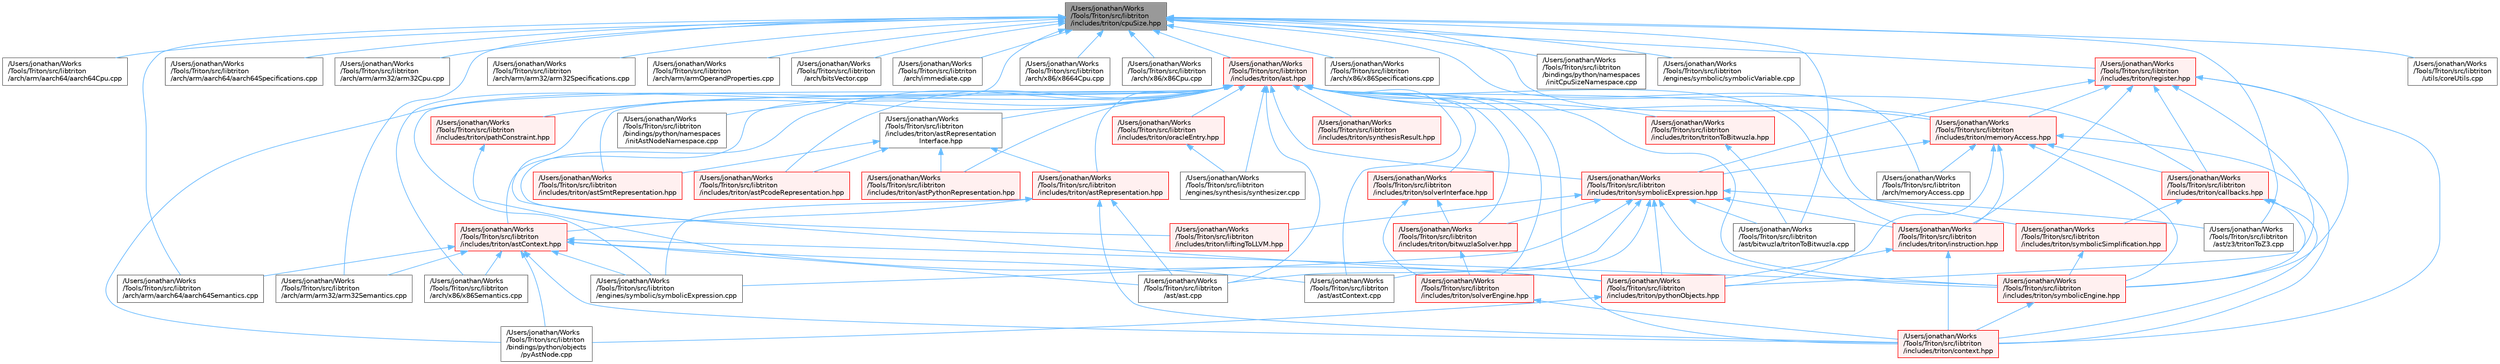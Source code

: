 digraph "/Users/jonathan/Works/Tools/Triton/src/libtriton/includes/triton/cpuSize.hpp"
{
 // LATEX_PDF_SIZE
  bgcolor="transparent";
  edge [fontname=Helvetica,fontsize=10,labelfontname=Helvetica,labelfontsize=10];
  node [fontname=Helvetica,fontsize=10,shape=box,height=0.2,width=0.4];
  Node1 [label="/Users/jonathan/Works\l/Tools/Triton/src/libtriton\l/includes/triton/cpuSize.hpp",height=0.2,width=0.4,color="gray40", fillcolor="grey60", style="filled", fontcolor="black",tooltip=" "];
  Node1 -> Node2 [dir="back",color="steelblue1",style="solid"];
  Node2 [label="/Users/jonathan/Works\l/Tools/Triton/src/libtriton\l/arch/arm/aarch64/aarch64Cpu.cpp",height=0.2,width=0.4,color="grey40", fillcolor="white", style="filled",URL="$aarch64Cpu_8cpp.html",tooltip=" "];
  Node1 -> Node3 [dir="back",color="steelblue1",style="solid"];
  Node3 [label="/Users/jonathan/Works\l/Tools/Triton/src/libtriton\l/arch/arm/aarch64/aarch64Semantics.cpp",height=0.2,width=0.4,color="grey40", fillcolor="white", style="filled",URL="$aarch64Semantics_8cpp.html",tooltip=" "];
  Node1 -> Node4 [dir="back",color="steelblue1",style="solid"];
  Node4 [label="/Users/jonathan/Works\l/Tools/Triton/src/libtriton\l/arch/arm/aarch64/aarch64Specifications.cpp",height=0.2,width=0.4,color="grey40", fillcolor="white", style="filled",URL="$aarch64Specifications_8cpp.html",tooltip=" "];
  Node1 -> Node5 [dir="back",color="steelblue1",style="solid"];
  Node5 [label="/Users/jonathan/Works\l/Tools/Triton/src/libtriton\l/arch/arm/arm32/arm32Cpu.cpp",height=0.2,width=0.4,color="grey40", fillcolor="white", style="filled",URL="$arm32Cpu_8cpp.html",tooltip=" "];
  Node1 -> Node6 [dir="back",color="steelblue1",style="solid"];
  Node6 [label="/Users/jonathan/Works\l/Tools/Triton/src/libtriton\l/arch/arm/arm32/arm32Semantics.cpp",height=0.2,width=0.4,color="grey40", fillcolor="white", style="filled",URL="$arm32Semantics_8cpp.html",tooltip=" "];
  Node1 -> Node7 [dir="back",color="steelblue1",style="solid"];
  Node7 [label="/Users/jonathan/Works\l/Tools/Triton/src/libtriton\l/arch/arm/arm32/arm32Specifications.cpp",height=0.2,width=0.4,color="grey40", fillcolor="white", style="filled",URL="$arm32Specifications_8cpp.html",tooltip=" "];
  Node1 -> Node8 [dir="back",color="steelblue1",style="solid"];
  Node8 [label="/Users/jonathan/Works\l/Tools/Triton/src/libtriton\l/arch/arm/armOperandProperties.cpp",height=0.2,width=0.4,color="grey40", fillcolor="white", style="filled",URL="$armOperandProperties_8cpp.html",tooltip=" "];
  Node1 -> Node9 [dir="back",color="steelblue1",style="solid"];
  Node9 [label="/Users/jonathan/Works\l/Tools/Triton/src/libtriton\l/arch/bitsVector.cpp",height=0.2,width=0.4,color="grey40", fillcolor="white", style="filled",URL="$bitsVector_8cpp.html",tooltip=" "];
  Node1 -> Node10 [dir="back",color="steelblue1",style="solid"];
  Node10 [label="/Users/jonathan/Works\l/Tools/Triton/src/libtriton\l/arch/immediate.cpp",height=0.2,width=0.4,color="grey40", fillcolor="white", style="filled",URL="$immediate_8cpp.html",tooltip=" "];
  Node1 -> Node11 [dir="back",color="steelblue1",style="solid"];
  Node11 [label="/Users/jonathan/Works\l/Tools/Triton/src/libtriton\l/arch/memoryAccess.cpp",height=0.2,width=0.4,color="grey40", fillcolor="white", style="filled",URL="$memoryAccess_8cpp.html",tooltip=" "];
  Node1 -> Node12 [dir="back",color="steelblue1",style="solid"];
  Node12 [label="/Users/jonathan/Works\l/Tools/Triton/src/libtriton\l/arch/x86/x8664Cpu.cpp",height=0.2,width=0.4,color="grey40", fillcolor="white", style="filled",URL="$x8664Cpu_8cpp.html",tooltip=" "];
  Node1 -> Node13 [dir="back",color="steelblue1",style="solid"];
  Node13 [label="/Users/jonathan/Works\l/Tools/Triton/src/libtriton\l/arch/x86/x86Cpu.cpp",height=0.2,width=0.4,color="grey40", fillcolor="white", style="filled",URL="$x86Cpu_8cpp.html",tooltip=" "];
  Node1 -> Node14 [dir="back",color="steelblue1",style="solid"];
  Node14 [label="/Users/jonathan/Works\l/Tools/Triton/src/libtriton\l/arch/x86/x86Semantics.cpp",height=0.2,width=0.4,color="grey40", fillcolor="white", style="filled",URL="$x86Semantics_8cpp.html",tooltip=" "];
  Node1 -> Node15 [dir="back",color="steelblue1",style="solid"];
  Node15 [label="/Users/jonathan/Works\l/Tools/Triton/src/libtriton\l/arch/x86/x86Specifications.cpp",height=0.2,width=0.4,color="grey40", fillcolor="white", style="filled",URL="$x86Specifications_8cpp.html",tooltip=" "];
  Node1 -> Node16 [dir="back",color="steelblue1",style="solid"];
  Node16 [label="/Users/jonathan/Works\l/Tools/Triton/src/libtriton\l/ast/bitwuzla/tritonToBitwuzla.cpp",height=0.2,width=0.4,color="grey40", fillcolor="white", style="filled",URL="$tritonToBitwuzla_8cpp.html",tooltip=" "];
  Node1 -> Node17 [dir="back",color="steelblue1",style="solid"];
  Node17 [label="/Users/jonathan/Works\l/Tools/Triton/src/libtriton\l/ast/z3/tritonToZ3.cpp",height=0.2,width=0.4,color="grey40", fillcolor="white", style="filled",URL="$tritonToZ3_8cpp.html",tooltip=" "];
  Node1 -> Node18 [dir="back",color="steelblue1",style="solid"];
  Node18 [label="/Users/jonathan/Works\l/Tools/Triton/src/libtriton\l/bindings/python/namespaces\l/initCpuSizeNamespace.cpp",height=0.2,width=0.4,color="grey40", fillcolor="white", style="filled",URL="$initCpuSizeNamespace_8cpp.html",tooltip=" "];
  Node1 -> Node19 [dir="back",color="steelblue1",style="solid"];
  Node19 [label="/Users/jonathan/Works\l/Tools/Triton/src/libtriton\l/engines/symbolic/symbolicVariable.cpp",height=0.2,width=0.4,color="grey40", fillcolor="white", style="filled",URL="$symbolicVariable_8cpp.html",tooltip=" "];
  Node1 -> Node20 [dir="back",color="steelblue1",style="solid"];
  Node20 [label="/Users/jonathan/Works\l/Tools/Triton/src/libtriton\l/includes/triton/ast.hpp",height=0.2,width=0.4,color="red", fillcolor="#FFF0F0", style="filled",URL="$ast_8hpp.html",tooltip=" "];
  Node20 -> Node21 [dir="back",color="steelblue1",style="solid"];
  Node21 [label="/Users/jonathan/Works\l/Tools/Triton/src/libtriton\l/ast/ast.cpp",height=0.2,width=0.4,color="grey40", fillcolor="white", style="filled",URL="$ast_8cpp.html",tooltip=" "];
  Node20 -> Node22 [dir="back",color="steelblue1",style="solid"];
  Node22 [label="/Users/jonathan/Works\l/Tools/Triton/src/libtriton\l/ast/astContext.cpp",height=0.2,width=0.4,color="grey40", fillcolor="white", style="filled",URL="$astContext_8cpp.html",tooltip=" "];
  Node20 -> Node23 [dir="back",color="steelblue1",style="solid"];
  Node23 [label="/Users/jonathan/Works\l/Tools/Triton/src/libtriton\l/bindings/python/namespaces\l/initAstNodeNamespace.cpp",height=0.2,width=0.4,color="grey40", fillcolor="white", style="filled",URL="$initAstNodeNamespace_8cpp.html",tooltip=" "];
  Node20 -> Node24 [dir="back",color="steelblue1",style="solid"];
  Node24 [label="/Users/jonathan/Works\l/Tools/Triton/src/libtriton\l/bindings/python/objects\l/pyAstNode.cpp",height=0.2,width=0.4,color="grey40", fillcolor="white", style="filled",URL="$pyAstNode_8cpp.html",tooltip=" "];
  Node20 -> Node25 [dir="back",color="steelblue1",style="solid"];
  Node25 [label="/Users/jonathan/Works\l/Tools/Triton/src/libtriton\l/engines/symbolic/symbolicExpression.cpp",height=0.2,width=0.4,color="grey40", fillcolor="white", style="filled",URL="$symbolicExpression_8cpp.html",tooltip=" "];
  Node20 -> Node26 [dir="back",color="steelblue1",style="solid"];
  Node26 [label="/Users/jonathan/Works\l/Tools/Triton/src/libtriton\l/engines/synthesis/synthesizer.cpp",height=0.2,width=0.4,color="grey40", fillcolor="white", style="filled",URL="$synthesizer_8cpp.html",tooltip=" "];
  Node20 -> Node27 [dir="back",color="steelblue1",style="solid"];
  Node27 [label="/Users/jonathan/Works\l/Tools/Triton/src/libtriton\l/includes/triton/astContext.hpp",height=0.2,width=0.4,color="red", fillcolor="#FFF0F0", style="filled",URL="$astContext_8hpp.html",tooltip=" "];
  Node27 -> Node3 [dir="back",color="steelblue1",style="solid"];
  Node27 -> Node6 [dir="back",color="steelblue1",style="solid"];
  Node27 -> Node14 [dir="back",color="steelblue1",style="solid"];
  Node27 -> Node21 [dir="back",color="steelblue1",style="solid"];
  Node27 -> Node22 [dir="back",color="steelblue1",style="solid"];
  Node27 -> Node24 [dir="back",color="steelblue1",style="solid"];
  Node27 -> Node25 [dir="back",color="steelblue1",style="solid"];
  Node27 -> Node36 [dir="back",color="steelblue1",style="solid"];
  Node36 [label="/Users/jonathan/Works\l/Tools/Triton/src/libtriton\l/includes/triton/context.hpp",height=0.2,width=0.4,color="red", fillcolor="#FFF0F0", style="filled",URL="$context_8hpp.html",tooltip=" "];
  Node27 -> Node50 [dir="back",color="steelblue1",style="solid"];
  Node50 [label="/Users/jonathan/Works\l/Tools/Triton/src/libtriton\l/includes/triton/symbolicEngine.hpp",height=0.2,width=0.4,color="red", fillcolor="#FFF0F0", style="filled",URL="$symbolicEngine_8hpp.html",tooltip=" "];
  Node50 -> Node36 [dir="back",color="steelblue1",style="solid"];
  Node20 -> Node58 [dir="back",color="steelblue1",style="solid"];
  Node58 [label="/Users/jonathan/Works\l/Tools/Triton/src/libtriton\l/includes/triton/astPcodeRepresentation.hpp",height=0.2,width=0.4,color="red", fillcolor="#FFF0F0", style="filled",URL="$astPcodeRepresentation_8hpp.html",tooltip=" "];
  Node20 -> Node61 [dir="back",color="steelblue1",style="solid"];
  Node61 [label="/Users/jonathan/Works\l/Tools/Triton/src/libtriton\l/includes/triton/astPythonRepresentation.hpp",height=0.2,width=0.4,color="red", fillcolor="#FFF0F0", style="filled",URL="$astPythonRepresentation_8hpp.html",tooltip=" "];
  Node20 -> Node63 [dir="back",color="steelblue1",style="solid"];
  Node63 [label="/Users/jonathan/Works\l/Tools/Triton/src/libtriton\l/includes/triton/astRepresentation.hpp",height=0.2,width=0.4,color="red", fillcolor="#FFF0F0", style="filled",URL="$astRepresentation_8hpp.html",tooltip=" "];
  Node63 -> Node21 [dir="back",color="steelblue1",style="solid"];
  Node63 -> Node25 [dir="back",color="steelblue1",style="solid"];
  Node63 -> Node27 [dir="back",color="steelblue1",style="solid"];
  Node63 -> Node36 [dir="back",color="steelblue1",style="solid"];
  Node20 -> Node65 [dir="back",color="steelblue1",style="solid"];
  Node65 [label="/Users/jonathan/Works\l/Tools/Triton/src/libtriton\l/includes/triton/astRepresentation\lInterface.hpp",height=0.2,width=0.4,color="grey40", fillcolor="white", style="filled",URL="$astRepresentationInterface_8hpp.html",tooltip=" "];
  Node65 -> Node58 [dir="back",color="steelblue1",style="solid"];
  Node65 -> Node61 [dir="back",color="steelblue1",style="solid"];
  Node65 -> Node63 [dir="back",color="steelblue1",style="solid"];
  Node65 -> Node66 [dir="back",color="steelblue1",style="solid"];
  Node66 [label="/Users/jonathan/Works\l/Tools/Triton/src/libtriton\l/includes/triton/astSmtRepresentation.hpp",height=0.2,width=0.4,color="red", fillcolor="#FFF0F0", style="filled",URL="$astSmtRepresentation_8hpp.html",tooltip=" "];
  Node20 -> Node66 [dir="back",color="steelblue1",style="solid"];
  Node20 -> Node68 [dir="back",color="steelblue1",style="solid"];
  Node68 [label="/Users/jonathan/Works\l/Tools/Triton/src/libtriton\l/includes/triton/bitwuzlaSolver.hpp",height=0.2,width=0.4,color="red", fillcolor="#FFF0F0", style="filled",URL="$bitwuzlaSolver_8hpp.html",tooltip=" "];
  Node68 -> Node69 [dir="back",color="steelblue1",style="solid"];
  Node69 [label="/Users/jonathan/Works\l/Tools/Triton/src/libtriton\l/includes/triton/solverEngine.hpp",height=0.2,width=0.4,color="red", fillcolor="#FFF0F0", style="filled",URL="$solverEngine_8hpp.html",tooltip=" "];
  Node69 -> Node36 [dir="back",color="steelblue1",style="solid"];
  Node20 -> Node71 [dir="back",color="steelblue1",style="solid"];
  Node71 [label="/Users/jonathan/Works\l/Tools/Triton/src/libtriton\l/includes/triton/callbacks.hpp",height=0.2,width=0.4,color="red", fillcolor="#FFF0F0", style="filled",URL="$callbacks_8hpp.html",tooltip=" "];
  Node71 -> Node36 [dir="back",color="steelblue1",style="solid"];
  Node71 -> Node50 [dir="back",color="steelblue1",style="solid"];
  Node71 -> Node82 [dir="back",color="steelblue1",style="solid"];
  Node82 [label="/Users/jonathan/Works\l/Tools/Triton/src/libtriton\l/includes/triton/symbolicSimplification.hpp",height=0.2,width=0.4,color="red", fillcolor="#FFF0F0", style="filled",URL="$symbolicSimplification_8hpp.html",tooltip=" "];
  Node82 -> Node50 [dir="back",color="steelblue1",style="solid"];
  Node20 -> Node36 [dir="back",color="steelblue1",style="solid"];
  Node20 -> Node87 [dir="back",color="steelblue1",style="solid"];
  Node87 [label="/Users/jonathan/Works\l/Tools/Triton/src/libtriton\l/includes/triton/instruction.hpp",height=0.2,width=0.4,color="red", fillcolor="#FFF0F0", style="filled",URL="$instruction_8hpp.html",tooltip=" "];
  Node87 -> Node36 [dir="back",color="steelblue1",style="solid"];
  Node87 -> Node94 [dir="back",color="steelblue1",style="solid"];
  Node94 [label="/Users/jonathan/Works\l/Tools/Triton/src/libtriton\l/includes/triton/pythonObjects.hpp",height=0.2,width=0.4,color="red", fillcolor="#FFF0F0", style="filled",URL="$pythonObjects_8hpp.html",tooltip=" "];
  Node94 -> Node24 [dir="back",color="steelblue1",style="solid"];
  Node20 -> Node108 [dir="back",color="steelblue1",style="solid"];
  Node108 [label="/Users/jonathan/Works\l/Tools/Triton/src/libtriton\l/includes/triton/liftingToLLVM.hpp",height=0.2,width=0.4,color="red", fillcolor="#FFF0F0", style="filled",URL="$liftingToLLVM_8hpp.html",tooltip=" "];
  Node20 -> Node109 [dir="back",color="steelblue1",style="solid"];
  Node109 [label="/Users/jonathan/Works\l/Tools/Triton/src/libtriton\l/includes/triton/memoryAccess.hpp",height=0.2,width=0.4,color="red", fillcolor="#FFF0F0", style="filled",URL="$memoryAccess_8hpp.html",tooltip=" "];
  Node109 -> Node11 [dir="back",color="steelblue1",style="solid"];
  Node109 -> Node71 [dir="back",color="steelblue1",style="solid"];
  Node109 -> Node36 [dir="back",color="steelblue1",style="solid"];
  Node109 -> Node87 [dir="back",color="steelblue1",style="solid"];
  Node109 -> Node94 [dir="back",color="steelblue1",style="solid"];
  Node109 -> Node50 [dir="back",color="steelblue1",style="solid"];
  Node109 -> Node112 [dir="back",color="steelblue1",style="solid"];
  Node112 [label="/Users/jonathan/Works\l/Tools/Triton/src/libtriton\l/includes/triton/symbolicExpression.hpp",height=0.2,width=0.4,color="red", fillcolor="#FFF0F0", style="filled",URL="$symbolicExpression_8hpp.html",tooltip=" "];
  Node112 -> Node21 [dir="back",color="steelblue1",style="solid"];
  Node112 -> Node22 [dir="back",color="steelblue1",style="solid"];
  Node112 -> Node16 [dir="back",color="steelblue1",style="solid"];
  Node112 -> Node17 [dir="back",color="steelblue1",style="solid"];
  Node112 -> Node25 [dir="back",color="steelblue1",style="solid"];
  Node112 -> Node68 [dir="back",color="steelblue1",style="solid"];
  Node112 -> Node87 [dir="back",color="steelblue1",style="solid"];
  Node112 -> Node108 [dir="back",color="steelblue1",style="solid"];
  Node112 -> Node94 [dir="back",color="steelblue1",style="solid"];
  Node112 -> Node50 [dir="back",color="steelblue1",style="solid"];
  Node20 -> Node115 [dir="back",color="steelblue1",style="solid"];
  Node115 [label="/Users/jonathan/Works\l/Tools/Triton/src/libtriton\l/includes/triton/oracleEntry.hpp",height=0.2,width=0.4,color="red", fillcolor="#FFF0F0", style="filled",URL="$oracleEntry_8hpp.html",tooltip=" "];
  Node115 -> Node26 [dir="back",color="steelblue1",style="solid"];
  Node20 -> Node117 [dir="back",color="steelblue1",style="solid"];
  Node117 [label="/Users/jonathan/Works\l/Tools/Triton/src/libtriton\l/includes/triton/pathConstraint.hpp",height=0.2,width=0.4,color="red", fillcolor="#FFF0F0", style="filled",URL="$pathConstraint_8hpp.html",tooltip=" "];
  Node117 -> Node94 [dir="back",color="steelblue1",style="solid"];
  Node20 -> Node94 [dir="back",color="steelblue1",style="solid"];
  Node20 -> Node69 [dir="back",color="steelblue1",style="solid"];
  Node20 -> Node119 [dir="back",color="steelblue1",style="solid"];
  Node119 [label="/Users/jonathan/Works\l/Tools/Triton/src/libtriton\l/includes/triton/solverInterface.hpp",height=0.2,width=0.4,color="red", fillcolor="#FFF0F0", style="filled",URL="$solverInterface_8hpp.html",tooltip=" "];
  Node119 -> Node68 [dir="back",color="steelblue1",style="solid"];
  Node119 -> Node69 [dir="back",color="steelblue1",style="solid"];
  Node20 -> Node50 [dir="back",color="steelblue1",style="solid"];
  Node20 -> Node112 [dir="back",color="steelblue1",style="solid"];
  Node20 -> Node82 [dir="back",color="steelblue1",style="solid"];
  Node20 -> Node121 [dir="back",color="steelblue1",style="solid"];
  Node121 [label="/Users/jonathan/Works\l/Tools/Triton/src/libtriton\l/includes/triton/synthesisResult.hpp",height=0.2,width=0.4,color="red", fillcolor="#FFF0F0", style="filled",URL="$synthesisResult_8hpp.html",tooltip=" "];
  Node20 -> Node123 [dir="back",color="steelblue1",style="solid"];
  Node123 [label="/Users/jonathan/Works\l/Tools/Triton/src/libtriton\l/includes/triton/tritonToBitwuzla.hpp",height=0.2,width=0.4,color="red", fillcolor="#FFF0F0", style="filled",URL="$tritonToBitwuzla_8hpp.html",tooltip=" "];
  Node123 -> Node16 [dir="back",color="steelblue1",style="solid"];
  Node1 -> Node109 [dir="back",color="steelblue1",style="solid"];
  Node1 -> Node127 [dir="back",color="steelblue1",style="solid"];
  Node127 [label="/Users/jonathan/Works\l/Tools/Triton/src/libtriton\l/includes/triton/register.hpp",height=0.2,width=0.4,color="red", fillcolor="#FFF0F0", style="filled",URL="$register_8hpp.html",tooltip=" "];
  Node127 -> Node71 [dir="back",color="steelblue1",style="solid"];
  Node127 -> Node36 [dir="back",color="steelblue1",style="solid"];
  Node127 -> Node87 [dir="back",color="steelblue1",style="solid"];
  Node127 -> Node109 [dir="back",color="steelblue1",style="solid"];
  Node127 -> Node94 [dir="back",color="steelblue1",style="solid"];
  Node127 -> Node50 [dir="back",color="steelblue1",style="solid"];
  Node127 -> Node112 [dir="back",color="steelblue1",style="solid"];
  Node1 -> Node129 [dir="back",color="steelblue1",style="solid"];
  Node129 [label="/Users/jonathan/Works\l/Tools/Triton/src/libtriton\l/utils/coreUtils.cpp",height=0.2,width=0.4,color="grey40", fillcolor="white", style="filled",URL="$coreUtils_8cpp.html",tooltip=" "];
}
